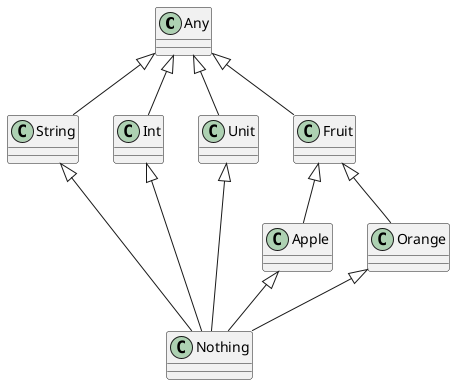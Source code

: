 @startuml

Any <|-- String
Any <|-- Int

Any <|-- Fruit
Fruit <|-- Apple
Fruit <|-- Orange

Any <|-- Unit

String <|-- Nothing
Int <|-- Nothing
Unit <|-- Nothing
Apple <|-- Nothing
Orange <|-- Nothing

String -right[hidden]- Int
Int -right[hidden]- Unit
Unit -right[hidden]- Fruit

@enduml
